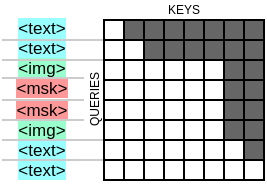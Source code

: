<mxfile version="26.1.1">
  <diagram name="Seite-1" id="HVq4CknRLhtMip5qV4eb">
    <mxGraphModel dx="277" dy="195" grid="1" gridSize="10" guides="1" tooltips="1" connect="1" arrows="1" fold="1" page="1" pageScale="1" pageWidth="827" pageHeight="1169" math="0" shadow="0">
      <root>
        <mxCell id="0" />
        <mxCell id="1" parent="0" />
        <mxCell id="d8RL7Fm-GnTOsxHul2T6-1" value="&lt;div&gt;&lt;span style=&quot;background-color: rgb(153, 255, 255);&quot;&gt;&amp;lt;text&amp;gt;&lt;/span&gt;&lt;/div&gt;&lt;div&gt;&lt;span style=&quot;background-color: rgb(153, 255, 255);&quot;&gt;&amp;lt;text&amp;gt;&lt;/span&gt;&lt;/div&gt;&lt;div&gt;&lt;span style=&quot;background-color: rgb(153, 255, 204);&quot;&gt;&amp;lt;&lt;/span&gt;&lt;span style=&quot;background-color: rgb(153, 255, 204);&quot;&gt;img&lt;/span&gt;&lt;span style=&quot;background-color: rgb(153, 255, 204);&quot;&gt;&amp;gt;&lt;/span&gt;&lt;/div&gt;&lt;div&gt;&lt;span style=&quot;background-color: rgb(255, 153, 153);&quot;&gt;&amp;lt;msk&amp;gt;&lt;/span&gt;&lt;/div&gt;&lt;div&gt;&lt;span style=&quot;color: light-dark(rgb(0, 0, 0), rgb(255, 255, 255)); background-color: rgb(255, 153, 153);&quot;&gt;&amp;lt;msk&amp;gt;&lt;/span&gt;&lt;/div&gt;&lt;div&gt;&lt;span style=&quot;background-color: rgb(153, 255, 204); color: light-dark(rgb(0, 0, 0), rgb(255, 255, 255));&quot;&gt;&amp;lt;img&amp;gt;&lt;/span&gt;&lt;/div&gt;&lt;div&gt;&lt;span style=&quot;background-color: rgb(153, 255, 255);&quot;&gt;&amp;lt;text&amp;gt;&lt;/span&gt;&lt;/div&gt;&lt;div&gt;&lt;span style=&quot;background-color: rgb(153, 255, 255);&quot;&gt;&amp;lt;text&amp;gt;&lt;/span&gt;&lt;/div&gt;" style="text;html=1;align=center;verticalAlign=middle;whiteSpace=wrap;rounded=0;fontSize=8.5;" vertex="1" parent="1">
          <mxGeometry x="110" y="295" width="38" height="88" as="geometry" />
        </mxCell>
        <mxCell id="d8RL7Fm-GnTOsxHul2T6-66" value="KEYS" style="text;html=1;align=center;verticalAlign=middle;whiteSpace=wrap;rounded=0;fontSize=6;" vertex="1" parent="1">
          <mxGeometry x="190" y="290" width="20" height="10" as="geometry" />
        </mxCell>
        <mxCell id="d8RL7Fm-GnTOsxHul2T6-69" value="" style="endArrow=none;html=1;rounded=0;strokeColor=#CCCCCC;" edge="1" parent="1">
          <mxGeometry width="50" height="50" relative="1" as="geometry">
            <mxPoint x="109" y="310" as="sourcePoint" />
            <mxPoint x="160" y="310" as="targetPoint" />
          </mxGeometry>
        </mxCell>
        <mxCell id="d8RL7Fm-GnTOsxHul2T6-70" value="" style="endArrow=none;html=1;rounded=0;exitX=-0.03;exitY=0.166;exitDx=0;exitDy=0;exitPerimeter=0;strokeColor=#CCCCCC;" edge="1" parent="1">
          <mxGeometry width="50" height="50" relative="1" as="geometry">
            <mxPoint x="109" y="320" as="sourcePoint" />
            <mxPoint x="160" y="320" as="targetPoint" />
          </mxGeometry>
        </mxCell>
        <mxCell id="d8RL7Fm-GnTOsxHul2T6-71" value="" style="endArrow=none;html=1;rounded=0;exitX=-0.03;exitY=0.166;exitDx=0;exitDy=0;exitPerimeter=0;strokeColor=#CCCCCC;" edge="1" parent="1">
          <mxGeometry width="50" height="50" relative="1" as="geometry">
            <mxPoint x="109" y="329" as="sourcePoint" />
            <mxPoint x="160" y="329" as="targetPoint" />
          </mxGeometry>
        </mxCell>
        <mxCell id="d8RL7Fm-GnTOsxHul2T6-72" value="" style="endArrow=none;html=1;rounded=0;exitX=-0.03;exitY=0.166;exitDx=0;exitDy=0;exitPerimeter=0;strokeColor=#CCCCCC;" edge="1" parent="1">
          <mxGeometry width="50" height="50" relative="1" as="geometry">
            <mxPoint x="109" y="340" as="sourcePoint" />
            <mxPoint x="160" y="340" as="targetPoint" />
          </mxGeometry>
        </mxCell>
        <mxCell id="d8RL7Fm-GnTOsxHul2T6-73" value="" style="endArrow=none;html=1;rounded=0;exitX=-0.03;exitY=0.166;exitDx=0;exitDy=0;exitPerimeter=0;strokeColor=#CCCCCC;" edge="1" parent="1">
          <mxGeometry width="50" height="50" relative="1" as="geometry">
            <mxPoint x="109" y="350" as="sourcePoint" />
            <mxPoint x="160" y="350" as="targetPoint" />
          </mxGeometry>
        </mxCell>
        <mxCell id="d8RL7Fm-GnTOsxHul2T6-74" value="" style="endArrow=none;html=1;rounded=0;exitX=-0.03;exitY=0.166;exitDx=0;exitDy=0;exitPerimeter=0;strokeColor=#CCCCCC;" edge="1" parent="1">
          <mxGeometry width="50" height="50" relative="1" as="geometry">
            <mxPoint x="109" y="360" as="sourcePoint" />
            <mxPoint x="160" y="360" as="targetPoint" />
          </mxGeometry>
        </mxCell>
        <mxCell id="d8RL7Fm-GnTOsxHul2T6-75" value="" style="endArrow=none;html=1;rounded=0;exitX=-0.03;exitY=0.166;exitDx=0;exitDy=0;exitPerimeter=0;strokeColor=#CCCCCC;" edge="1" parent="1">
          <mxGeometry width="50" height="50" relative="1" as="geometry">
            <mxPoint x="109" y="370" as="sourcePoint" />
            <mxPoint x="160" y="370" as="targetPoint" />
          </mxGeometry>
        </mxCell>
        <mxCell id="d8RL7Fm-GnTOsxHul2T6-67" value="QUERIES" style="text;html=1;align=center;verticalAlign=middle;whiteSpace=wrap;rounded=0;fontSize=6;rotation=-90;fillColor=default;" vertex="1" parent="1">
          <mxGeometry x="138" y="334.5" width="34" height="10" as="geometry" />
        </mxCell>
        <mxCell id="d8RL7Fm-GnTOsxHul2T6-2" value="" style="whiteSpace=wrap;html=1;aspect=fixed;" vertex="1" parent="1">
          <mxGeometry x="160" y="300" width="10" height="10" as="geometry" />
        </mxCell>
        <mxCell id="d8RL7Fm-GnTOsxHul2T6-3" value="" style="whiteSpace=wrap;html=1;aspect=fixed;" vertex="1" parent="1">
          <mxGeometry x="160" y="310" width="10" height="10" as="geometry" />
        </mxCell>
        <mxCell id="d8RL7Fm-GnTOsxHul2T6-4" value="" style="whiteSpace=wrap;html=1;aspect=fixed;" vertex="1" parent="1">
          <mxGeometry x="160" y="320" width="10" height="10" as="geometry" />
        </mxCell>
        <mxCell id="d8RL7Fm-GnTOsxHul2T6-5" value="" style="whiteSpace=wrap;html=1;aspect=fixed;" vertex="1" parent="1">
          <mxGeometry x="160" y="330" width="10" height="10" as="geometry" />
        </mxCell>
        <mxCell id="d8RL7Fm-GnTOsxHul2T6-6" value="" style="whiteSpace=wrap;html=1;aspect=fixed;" vertex="1" parent="1">
          <mxGeometry x="160" y="340" width="10" height="10" as="geometry" />
        </mxCell>
        <mxCell id="d8RL7Fm-GnTOsxHul2T6-7" value="" style="whiteSpace=wrap;html=1;aspect=fixed;" vertex="1" parent="1">
          <mxGeometry x="160" y="350" width="10" height="10" as="geometry" />
        </mxCell>
        <mxCell id="d8RL7Fm-GnTOsxHul2T6-8" value="" style="whiteSpace=wrap;html=1;aspect=fixed;" vertex="1" parent="1">
          <mxGeometry x="160" y="360" width="10" height="10" as="geometry" />
        </mxCell>
        <mxCell id="d8RL7Fm-GnTOsxHul2T6-9" value="" style="whiteSpace=wrap;html=1;aspect=fixed;" vertex="1" parent="1">
          <mxGeometry x="160" y="370" width="10" height="10" as="geometry" />
        </mxCell>
        <mxCell id="d8RL7Fm-GnTOsxHul2T6-10" value="" style="whiteSpace=wrap;html=1;aspect=fixed;fillColor=#666666;" vertex="1" parent="1">
          <mxGeometry x="170" y="300" width="10" height="10" as="geometry" />
        </mxCell>
        <mxCell id="d8RL7Fm-GnTOsxHul2T6-11" value="" style="whiteSpace=wrap;html=1;aspect=fixed;" vertex="1" parent="1">
          <mxGeometry x="170" y="310" width="10" height="10" as="geometry" />
        </mxCell>
        <mxCell id="d8RL7Fm-GnTOsxHul2T6-12" value="" style="whiteSpace=wrap;html=1;aspect=fixed;" vertex="1" parent="1">
          <mxGeometry x="170" y="320" width="10" height="10" as="geometry" />
        </mxCell>
        <mxCell id="d8RL7Fm-GnTOsxHul2T6-13" value="" style="whiteSpace=wrap;html=1;aspect=fixed;" vertex="1" parent="1">
          <mxGeometry x="170" y="330" width="10" height="10" as="geometry" />
        </mxCell>
        <mxCell id="d8RL7Fm-GnTOsxHul2T6-14" value="" style="whiteSpace=wrap;html=1;aspect=fixed;" vertex="1" parent="1">
          <mxGeometry x="170" y="340" width="10" height="10" as="geometry" />
        </mxCell>
        <mxCell id="d8RL7Fm-GnTOsxHul2T6-15" value="" style="whiteSpace=wrap;html=1;aspect=fixed;" vertex="1" parent="1">
          <mxGeometry x="170" y="350" width="10" height="10" as="geometry" />
        </mxCell>
        <mxCell id="d8RL7Fm-GnTOsxHul2T6-16" value="" style="whiteSpace=wrap;html=1;aspect=fixed;" vertex="1" parent="1">
          <mxGeometry x="170" y="360" width="10" height="10" as="geometry" />
        </mxCell>
        <mxCell id="d8RL7Fm-GnTOsxHul2T6-17" value="" style="whiteSpace=wrap;html=1;aspect=fixed;" vertex="1" parent="1">
          <mxGeometry x="170" y="370" width="10" height="10" as="geometry" />
        </mxCell>
        <mxCell id="d8RL7Fm-GnTOsxHul2T6-18" value="" style="whiteSpace=wrap;html=1;aspect=fixed;fillColor=#666666;" vertex="1" parent="1">
          <mxGeometry x="180" y="300" width="10" height="10" as="geometry" />
        </mxCell>
        <mxCell id="d8RL7Fm-GnTOsxHul2T6-19" value="" style="whiteSpace=wrap;html=1;aspect=fixed;fillColor=light-dark(#666666, #ededed);" vertex="1" parent="1">
          <mxGeometry x="180" y="310" width="10" height="10" as="geometry" />
        </mxCell>
        <mxCell id="d8RL7Fm-GnTOsxHul2T6-20" value="" style="whiteSpace=wrap;html=1;aspect=fixed;" vertex="1" parent="1">
          <mxGeometry x="180" y="320" width="10" height="10" as="geometry" />
        </mxCell>
        <mxCell id="d8RL7Fm-GnTOsxHul2T6-21" value="" style="whiteSpace=wrap;html=1;aspect=fixed;" vertex="1" parent="1">
          <mxGeometry x="180" y="330" width="10" height="10" as="geometry" />
        </mxCell>
        <mxCell id="d8RL7Fm-GnTOsxHul2T6-22" value="" style="whiteSpace=wrap;html=1;aspect=fixed;" vertex="1" parent="1">
          <mxGeometry x="180" y="340" width="10" height="10" as="geometry" />
        </mxCell>
        <mxCell id="d8RL7Fm-GnTOsxHul2T6-23" value="" style="whiteSpace=wrap;html=1;aspect=fixed;" vertex="1" parent="1">
          <mxGeometry x="180" y="350" width="10" height="10" as="geometry" />
        </mxCell>
        <mxCell id="d8RL7Fm-GnTOsxHul2T6-24" value="" style="whiteSpace=wrap;html=1;aspect=fixed;" vertex="1" parent="1">
          <mxGeometry x="180" y="360" width="10" height="10" as="geometry" />
        </mxCell>
        <mxCell id="d8RL7Fm-GnTOsxHul2T6-25" value="" style="whiteSpace=wrap;html=1;aspect=fixed;" vertex="1" parent="1">
          <mxGeometry x="180" y="370" width="10" height="10" as="geometry" />
        </mxCell>
        <mxCell id="d8RL7Fm-GnTOsxHul2T6-26" value="" style="whiteSpace=wrap;html=1;aspect=fixed;fillColor=#666666;" vertex="1" parent="1">
          <mxGeometry x="190" y="300" width="10" height="10" as="geometry" />
        </mxCell>
        <mxCell id="d8RL7Fm-GnTOsxHul2T6-27" value="" style="whiteSpace=wrap;html=1;aspect=fixed;fillColor=light-dark(#666666, #ededed);" vertex="1" parent="1">
          <mxGeometry x="190" y="310" width="10" height="10" as="geometry" />
        </mxCell>
        <mxCell id="d8RL7Fm-GnTOsxHul2T6-28" value="" style="whiteSpace=wrap;html=1;aspect=fixed;fillColor=light-dark(#FFFFFF,#EDEDED);" vertex="1" parent="1">
          <mxGeometry x="190" y="320" width="10" height="10" as="geometry" />
        </mxCell>
        <mxCell id="d8RL7Fm-GnTOsxHul2T6-29" value="" style="whiteSpace=wrap;html=1;aspect=fixed;" vertex="1" parent="1">
          <mxGeometry x="190" y="330" width="10" height="10" as="geometry" />
        </mxCell>
        <mxCell id="d8RL7Fm-GnTOsxHul2T6-30" value="" style="whiteSpace=wrap;html=1;aspect=fixed;" vertex="1" parent="1">
          <mxGeometry x="190" y="340" width="10" height="10" as="geometry" />
        </mxCell>
        <mxCell id="d8RL7Fm-GnTOsxHul2T6-31" value="" style="whiteSpace=wrap;html=1;aspect=fixed;" vertex="1" parent="1">
          <mxGeometry x="190" y="350" width="10" height="10" as="geometry" />
        </mxCell>
        <mxCell id="d8RL7Fm-GnTOsxHul2T6-32" value="" style="whiteSpace=wrap;html=1;aspect=fixed;" vertex="1" parent="1">
          <mxGeometry x="190" y="360" width="10" height="10" as="geometry" />
        </mxCell>
        <mxCell id="d8RL7Fm-GnTOsxHul2T6-33" value="" style="whiteSpace=wrap;html=1;aspect=fixed;" vertex="1" parent="1">
          <mxGeometry x="190" y="370" width="10" height="10" as="geometry" />
        </mxCell>
        <mxCell id="d8RL7Fm-GnTOsxHul2T6-34" value="" style="whiteSpace=wrap;html=1;aspect=fixed;fillColor=#666666;" vertex="1" parent="1">
          <mxGeometry x="200" y="300" width="10" height="10" as="geometry" />
        </mxCell>
        <mxCell id="d8RL7Fm-GnTOsxHul2T6-35" value="" style="whiteSpace=wrap;html=1;aspect=fixed;fillColor=#666666;" vertex="1" parent="1">
          <mxGeometry x="200" y="310" width="10" height="10" as="geometry" />
        </mxCell>
        <mxCell id="d8RL7Fm-GnTOsxHul2T6-36" value="" style="whiteSpace=wrap;html=1;aspect=fixed;fillColor=light-dark(#FFFFFF,#EDEDED);" vertex="1" parent="1">
          <mxGeometry x="200" y="320" width="10" height="10" as="geometry" />
        </mxCell>
        <mxCell id="d8RL7Fm-GnTOsxHul2T6-37" value="" style="whiteSpace=wrap;html=1;aspect=fixed;fillColor=light-dark(#FFFFFF,#EDEDED);" vertex="1" parent="1">
          <mxGeometry x="200" y="330" width="10" height="10" as="geometry" />
        </mxCell>
        <mxCell id="d8RL7Fm-GnTOsxHul2T6-38" value="" style="whiteSpace=wrap;html=1;aspect=fixed;" vertex="1" parent="1">
          <mxGeometry x="200" y="340" width="10" height="10" as="geometry" />
        </mxCell>
        <mxCell id="d8RL7Fm-GnTOsxHul2T6-39" value="" style="whiteSpace=wrap;html=1;aspect=fixed;" vertex="1" parent="1">
          <mxGeometry x="200" y="350" width="10" height="10" as="geometry" />
        </mxCell>
        <mxCell id="d8RL7Fm-GnTOsxHul2T6-40" value="" style="whiteSpace=wrap;html=1;aspect=fixed;" vertex="1" parent="1">
          <mxGeometry x="200" y="360" width="10" height="10" as="geometry" />
        </mxCell>
        <mxCell id="d8RL7Fm-GnTOsxHul2T6-41" value="" style="whiteSpace=wrap;html=1;aspect=fixed;" vertex="1" parent="1">
          <mxGeometry x="200" y="370" width="10" height="10" as="geometry" />
        </mxCell>
        <mxCell id="d8RL7Fm-GnTOsxHul2T6-42" value="" style="whiteSpace=wrap;html=1;aspect=fixed;fillColor=#666666;" vertex="1" parent="1">
          <mxGeometry x="210" y="300" width="10" height="10" as="geometry" />
        </mxCell>
        <mxCell id="d8RL7Fm-GnTOsxHul2T6-43" value="" style="whiteSpace=wrap;html=1;aspect=fixed;fillColor=#666666;" vertex="1" parent="1">
          <mxGeometry x="210" y="310" width="10" height="10" as="geometry" />
        </mxCell>
        <mxCell id="d8RL7Fm-GnTOsxHul2T6-44" value="" style="whiteSpace=wrap;html=1;aspect=fixed;fillColor=light-dark(#FFFFFF,#EDEDED);" vertex="1" parent="1">
          <mxGeometry x="210" y="320" width="10" height="10" as="geometry" />
        </mxCell>
        <mxCell id="d8RL7Fm-GnTOsxHul2T6-45" value="" style="whiteSpace=wrap;html=1;aspect=fixed;fillColor=light-dark(#FFFFFF,#EDEDED);" vertex="1" parent="1">
          <mxGeometry x="210" y="330" width="10" height="10" as="geometry" />
        </mxCell>
        <mxCell id="d8RL7Fm-GnTOsxHul2T6-46" value="" style="whiteSpace=wrap;html=1;aspect=fixed;fillColor=light-dark(#FFFFFF,#EDEDED);" vertex="1" parent="1">
          <mxGeometry x="210" y="340" width="10" height="10" as="geometry" />
        </mxCell>
        <mxCell id="d8RL7Fm-GnTOsxHul2T6-47" value="" style="whiteSpace=wrap;html=1;aspect=fixed;" vertex="1" parent="1">
          <mxGeometry x="210" y="350" width="10" height="10" as="geometry" />
        </mxCell>
        <mxCell id="d8RL7Fm-GnTOsxHul2T6-48" value="" style="whiteSpace=wrap;html=1;aspect=fixed;" vertex="1" parent="1">
          <mxGeometry x="210" y="360" width="10" height="10" as="geometry" />
        </mxCell>
        <mxCell id="d8RL7Fm-GnTOsxHul2T6-49" value="" style="whiteSpace=wrap;html=1;aspect=fixed;" vertex="1" parent="1">
          <mxGeometry x="210" y="370" width="10" height="10" as="geometry" />
        </mxCell>
        <mxCell id="d8RL7Fm-GnTOsxHul2T6-50" value="" style="whiteSpace=wrap;html=1;aspect=fixed;fillColor=#666666;" vertex="1" parent="1">
          <mxGeometry x="220" y="300" width="10" height="10" as="geometry" />
        </mxCell>
        <mxCell id="d8RL7Fm-GnTOsxHul2T6-51" value="" style="whiteSpace=wrap;html=1;aspect=fixed;fillColor=#666666;" vertex="1" parent="1">
          <mxGeometry x="220" y="310" width="10" height="10" as="geometry" />
        </mxCell>
        <mxCell id="d8RL7Fm-GnTOsxHul2T6-52" value="" style="whiteSpace=wrap;html=1;aspect=fixed;fillColor=#666666;" vertex="1" parent="1">
          <mxGeometry x="220" y="320" width="10" height="10" as="geometry" />
        </mxCell>
        <mxCell id="d8RL7Fm-GnTOsxHul2T6-53" value="" style="whiteSpace=wrap;html=1;aspect=fixed;fillColor=#666666;" vertex="1" parent="1">
          <mxGeometry x="220" y="330" width="10" height="10" as="geometry" />
        </mxCell>
        <mxCell id="d8RL7Fm-GnTOsxHul2T6-54" value="" style="whiteSpace=wrap;html=1;aspect=fixed;fillColor=light-dark(#666666, #ededed);" vertex="1" parent="1">
          <mxGeometry x="220" y="340" width="10" height="10" as="geometry" />
        </mxCell>
        <mxCell id="d8RL7Fm-GnTOsxHul2T6-55" value="" style="whiteSpace=wrap;html=1;aspect=fixed;fillColor=light-dark(#666666, #ededed);" vertex="1" parent="1">
          <mxGeometry x="220" y="350" width="10" height="10" as="geometry" />
        </mxCell>
        <mxCell id="d8RL7Fm-GnTOsxHul2T6-56" value="" style="whiteSpace=wrap;html=1;aspect=fixed;" vertex="1" parent="1">
          <mxGeometry x="220" y="360" width="10" height="10" as="geometry" />
        </mxCell>
        <mxCell id="d8RL7Fm-GnTOsxHul2T6-57" value="" style="whiteSpace=wrap;html=1;aspect=fixed;" vertex="1" parent="1">
          <mxGeometry x="220" y="370" width="10" height="10" as="geometry" />
        </mxCell>
        <mxCell id="d8RL7Fm-GnTOsxHul2T6-58" value="" style="whiteSpace=wrap;html=1;aspect=fixed;fillColor=#666666;" vertex="1" parent="1">
          <mxGeometry x="230" y="300" width="10" height="10" as="geometry" />
        </mxCell>
        <mxCell id="d8RL7Fm-GnTOsxHul2T6-59" value="" style="whiteSpace=wrap;html=1;aspect=fixed;fillColor=#666666;" vertex="1" parent="1">
          <mxGeometry x="230" y="310" width="10" height="10" as="geometry" />
        </mxCell>
        <mxCell id="d8RL7Fm-GnTOsxHul2T6-60" value="" style="whiteSpace=wrap;html=1;aspect=fixed;fillColor=#666666;" vertex="1" parent="1">
          <mxGeometry x="230" y="320" width="10" height="10" as="geometry" />
        </mxCell>
        <mxCell id="d8RL7Fm-GnTOsxHul2T6-61" value="" style="whiteSpace=wrap;html=1;aspect=fixed;fillColor=#666666;" vertex="1" parent="1">
          <mxGeometry x="230" y="330" width="10" height="10" as="geometry" />
        </mxCell>
        <mxCell id="d8RL7Fm-GnTOsxHul2T6-62" value="" style="whiteSpace=wrap;html=1;aspect=fixed;fillColor=light-dark(#666666, #ededed);" vertex="1" parent="1">
          <mxGeometry x="230" y="340" width="10" height="10" as="geometry" />
        </mxCell>
        <mxCell id="d8RL7Fm-GnTOsxHul2T6-63" value="" style="whiteSpace=wrap;html=1;aspect=fixed;fillColor=light-dark(#666666, #ededed);" vertex="1" parent="1">
          <mxGeometry x="230" y="350" width="10" height="10" as="geometry" />
        </mxCell>
        <mxCell id="d8RL7Fm-GnTOsxHul2T6-64" value="" style="whiteSpace=wrap;html=1;aspect=fixed;fillColor=light-dark(#666666, #ededed);" vertex="1" parent="1">
          <mxGeometry x="230" y="360" width="10" height="10" as="geometry" />
        </mxCell>
        <mxCell id="d8RL7Fm-GnTOsxHul2T6-65" value="" style="whiteSpace=wrap;html=1;aspect=fixed;" vertex="1" parent="1">
          <mxGeometry x="230" y="370" width="10" height="10" as="geometry" />
        </mxCell>
      </root>
    </mxGraphModel>
  </diagram>
</mxfile>
